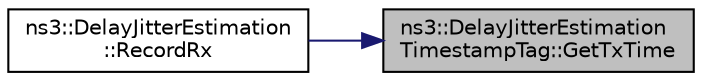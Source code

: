 digraph "ns3::DelayJitterEstimationTimestampTag::GetTxTime"
{
 // LATEX_PDF_SIZE
  edge [fontname="Helvetica",fontsize="10",labelfontname="Helvetica",labelfontsize="10"];
  node [fontname="Helvetica",fontsize="10",shape=record];
  rankdir="RL";
  Node1 [label="ns3::DelayJitterEstimation\lTimestampTag::GetTxTime",height=0.2,width=0.4,color="black", fillcolor="grey75", style="filled", fontcolor="black",tooltip="Get the Transmission time stored in the tag."];
  Node1 -> Node2 [dir="back",color="midnightblue",fontsize="10",style="solid",fontname="Helvetica"];
  Node2 [label="ns3::DelayJitterEstimation\l::RecordRx",height=0.2,width=0.4,color="black", fillcolor="white", style="filled",URL="$classns3_1_1_delay_jitter_estimation.html#a2ed3a248d9cee91c92690793378b5797",tooltip=" "];
}
